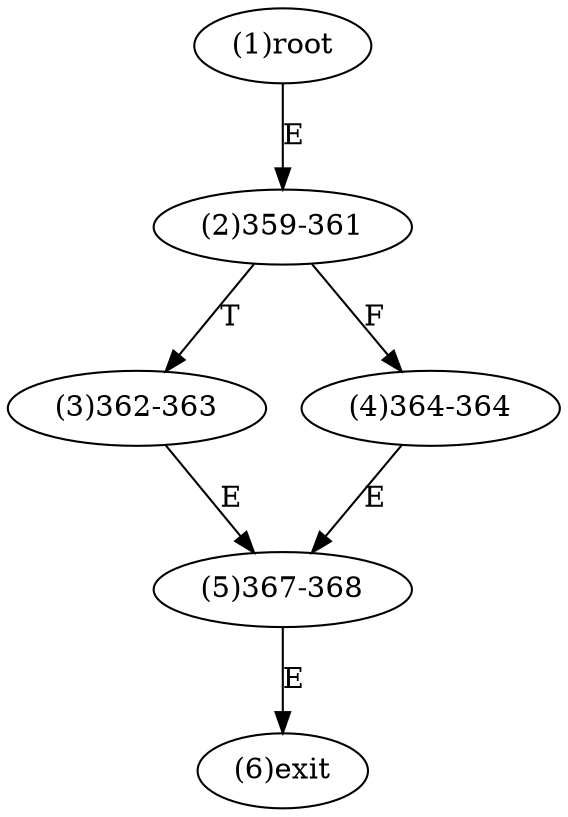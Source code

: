 digraph "" { 
1[ label="(1)root"];
2[ label="(2)359-361"];
3[ label="(3)362-363"];
4[ label="(4)364-364"];
5[ label="(5)367-368"];
6[ label="(6)exit"];
1->2[ label="E"];
2->4[ label="F"];
2->3[ label="T"];
3->5[ label="E"];
4->5[ label="E"];
5->6[ label="E"];
}